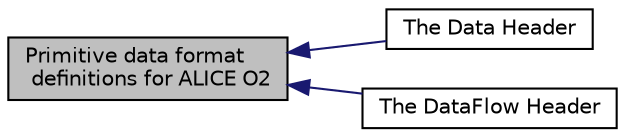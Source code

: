 digraph "Primitive data format definitions for ALICE O2"
{
  bgcolor="transparent";
  edge [fontname="Helvetica",fontsize="10",labelfontname="Helvetica",labelfontsize="10"];
  node [fontname="Helvetica",fontsize="10",shape=record];
  rankdir=LR;
  Node1 [label="The Data Header",height=0.2,width=0.4,color="black",URL="$da/dbc/group__aliceo2__dataformats__dataheader.html",tooltip="A descriptive information for payload blocks. "];
  Node0 [label="Primitive data format\l definitions for ALICE O2",height=0.2,width=0.4,color="black", fillcolor="grey75", style="filled" fontcolor="black"];
  Node2 [label="The DataFlow Header",height=0.2,width=0.4,color="black",URL="$db/dee/group__o2__dataflow__header.html",tooltip="A descriptive information for data blocks handled by O2 Data Processing layer. "];
  Node0->Node1 [shape=plaintext, color="midnightblue", dir="back", style="solid"];
  Node0->Node2 [shape=plaintext, color="midnightblue", dir="back", style="solid"];
}
